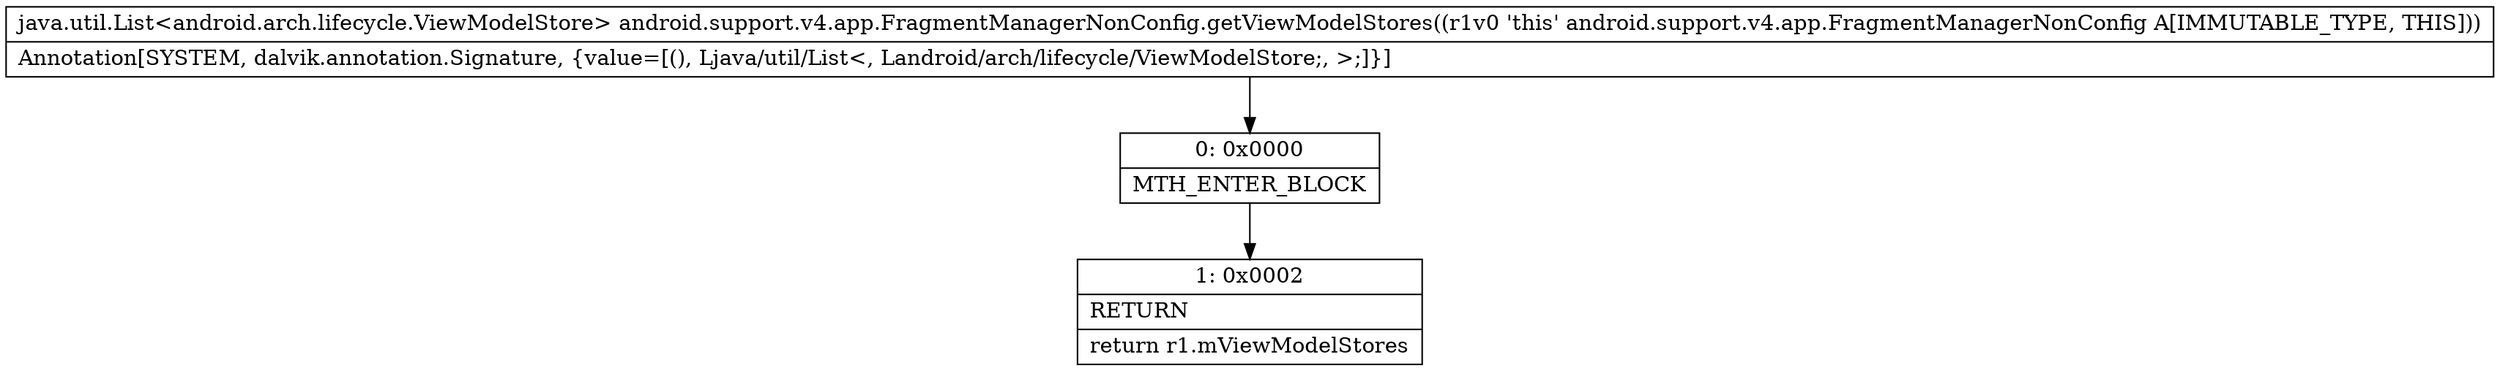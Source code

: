 digraph "CFG forandroid.support.v4.app.FragmentManagerNonConfig.getViewModelStores()Ljava\/util\/List;" {
Node_0 [shape=record,label="{0\:\ 0x0000|MTH_ENTER_BLOCK\l}"];
Node_1 [shape=record,label="{1\:\ 0x0002|RETURN\l|return r1.mViewModelStores\l}"];
MethodNode[shape=record,label="{java.util.List\<android.arch.lifecycle.ViewModelStore\> android.support.v4.app.FragmentManagerNonConfig.getViewModelStores((r1v0 'this' android.support.v4.app.FragmentManagerNonConfig A[IMMUTABLE_TYPE, THIS]))  | Annotation[SYSTEM, dalvik.annotation.Signature, \{value=[(), Ljava\/util\/List\<, Landroid\/arch\/lifecycle\/ViewModelStore;, \>;]\}]\l}"];
MethodNode -> Node_0;
Node_0 -> Node_1;
}

